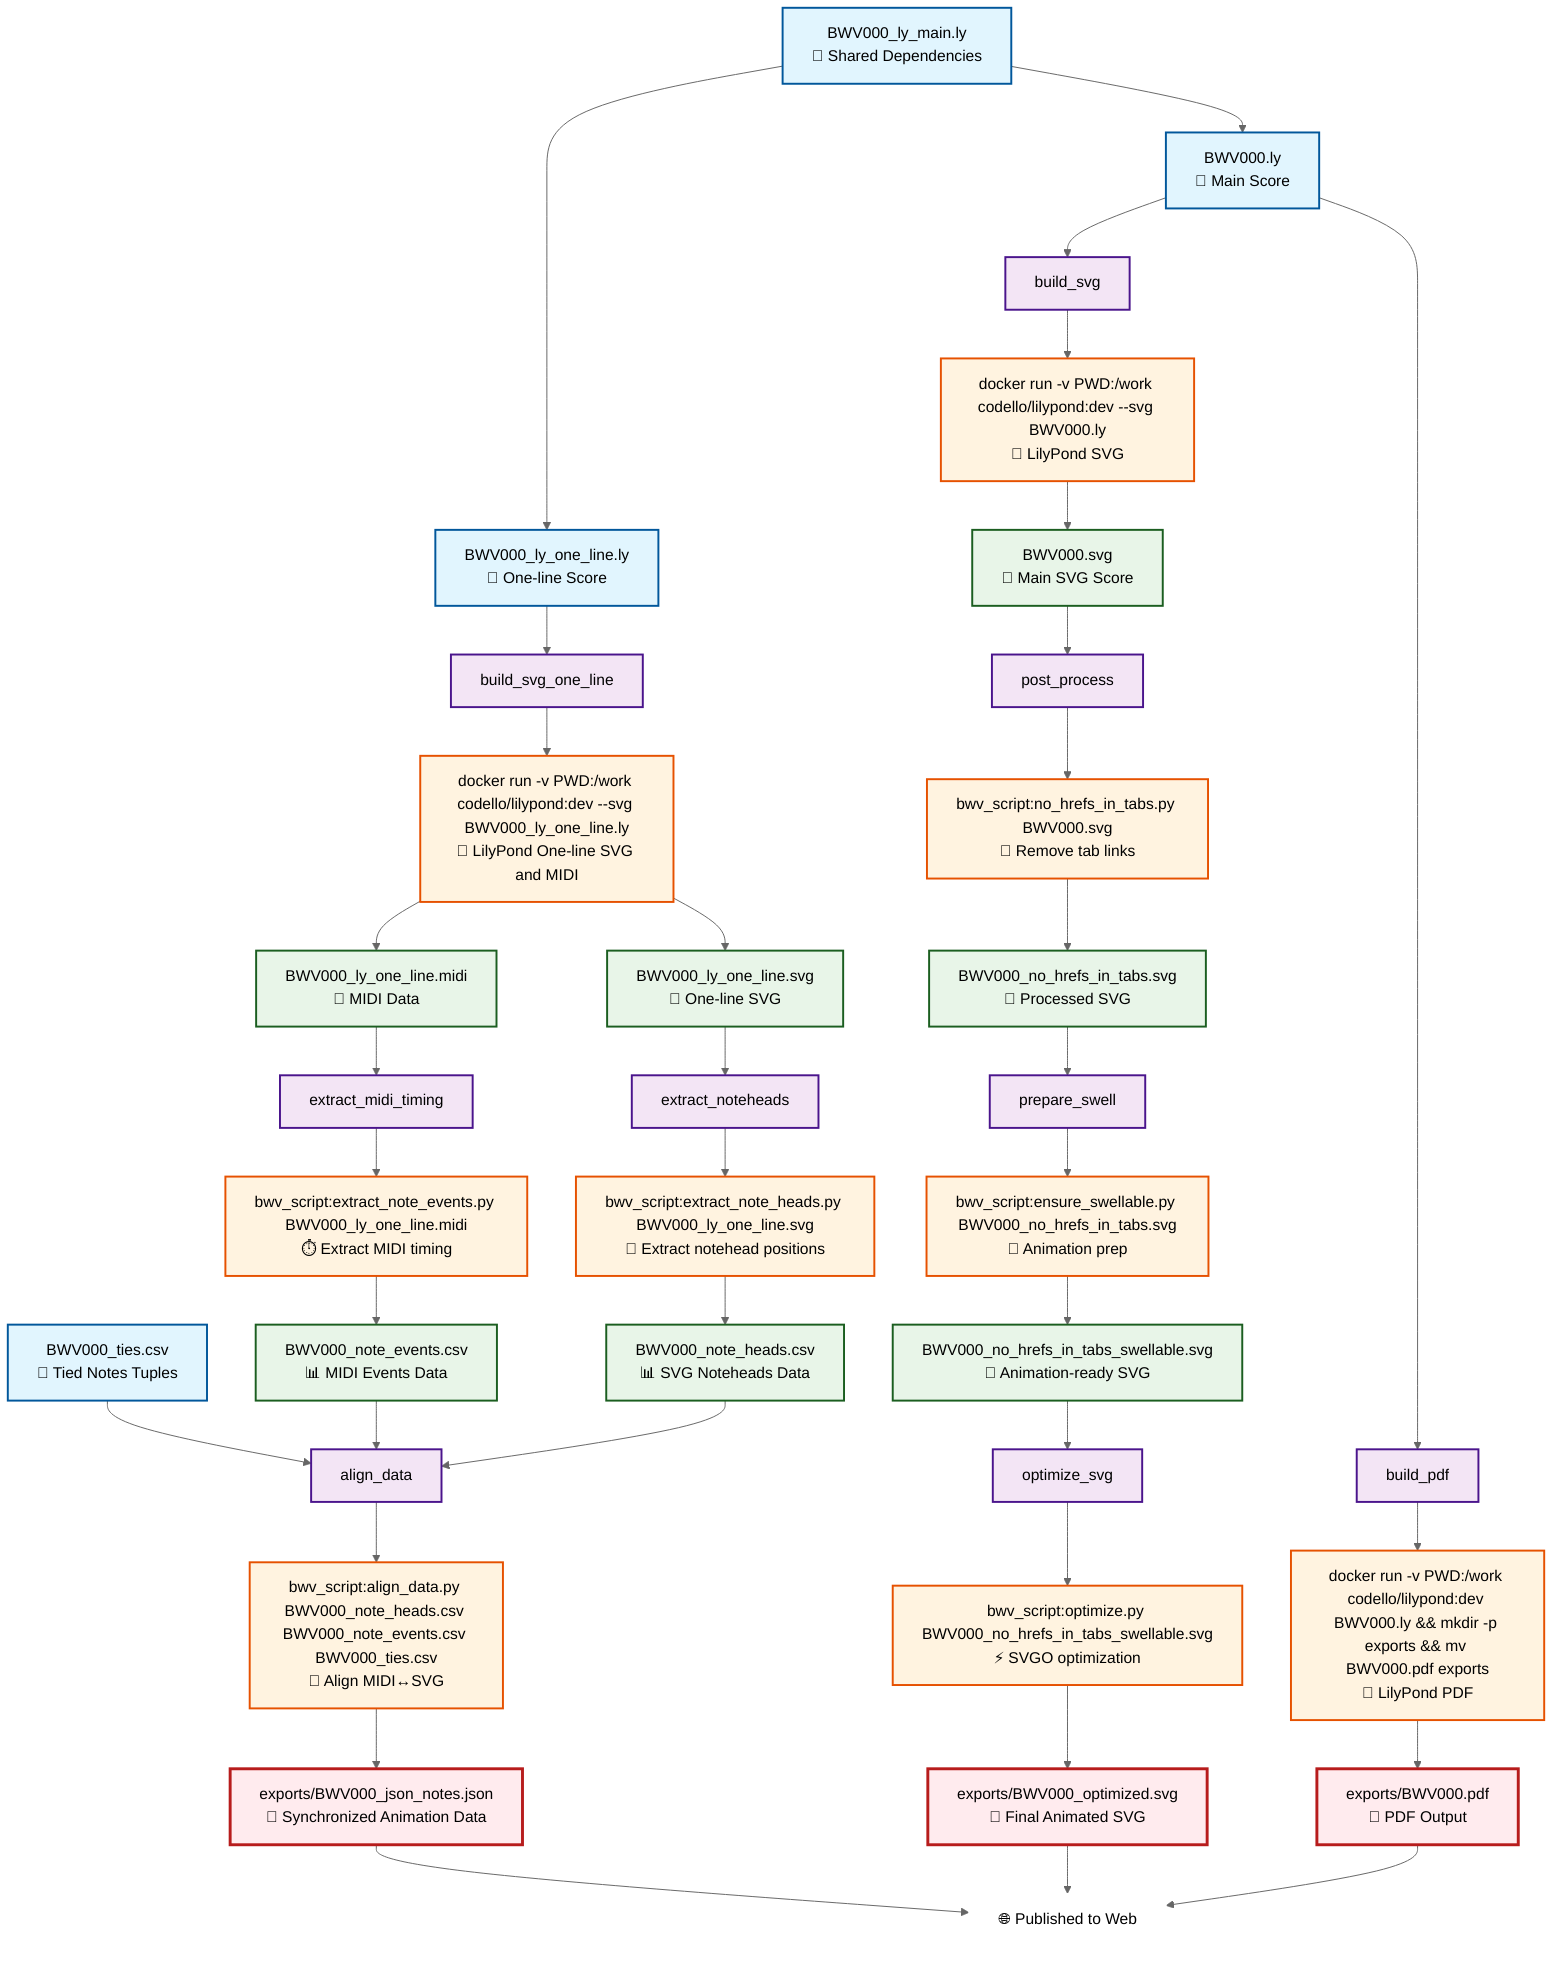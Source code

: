 %%{init: {'theme':'neutral'}}%%
graph TD

%% ============================================================================
%% INPUT NODES
%% ============================================================================
I1[BWV000.ly<br/>📄 Main Score]
I2[BWV000_ly_one_line.ly<br/>📄 One-line Score]
I3[BWV000_ly_main.ly<br/>📄 Shared Dependencies]
I4[BWV000_ties.csv<br/>📄 Tied Notes Tuples]

%% ============================================================================
%% TASK NODES
%% ============================================================================
T1[build_pdf]
T2[build_svg]
T3[build_svg_one_line]
T4[post_process]
T5[prepare_swell]
T6[optimize_svg]
T7[extract_noteheads]
T8[extract_midi_timing]
T9[align_data]

%% ============================================================================
%% RUNNABLE NODES
%% ============================================================================
R1[docker run -v PWD:/work codello/lilypond:dev BWV000.ly && mkdir -p exports && mv BWV000.pdf exports<br/>🐳 LilyPond PDF]
R2[docker run -v PWD:/work codello/lilypond:dev --svg BWV000.ly<br/>🐳 LilyPond SVG]
R3[docker run -v PWD:/work codello/lilypond:dev --svg BWV000_ly_one_line.ly<br/>🐳 LilyPond One-line SVG and MIDI]
R4[bwv_script:no_hrefs_in_tabs.py BWV000.svg<br/>🔗 Remove tab links]
R5[bwv_script:ensure_swellable.py BWV000_no_hrefs_in_tabs.svg<br/>🎯 Animation prep]
R6[bwv_script:optimize.py BWV000_no_hrefs_in_tabs_swellable.svg<br/>⚡ SVGO optimization]
R7[bwv_script:extract_note_heads.py BWV000_ly_one_line.svg<br/>📍 Extract notehead positions]
R8[bwv_script:extract_note_events.py BWV000_ly_one_line.midi<br/>⏱️ Extract MIDI timing]
R9[bwv_script:align_data.py BWV000_note_heads.csv BWV000_note_events.csv BWV000_ties.csv<br/>🎯 Align MIDI↔SVG]

%% ============================================================================
%% OUTPUT NODES
%% ============================================================================
O2[BWV000.svg<br/>🎼 Main SVG Score]
O3[BWV000_ly_one_line.svg<br/>🎼 One-line SVG]
O4[BWV000_ly_one_line.midi<br/>🎵 MIDI Data]
O5[BWV000_no_hrefs_in_tabs.svg<br/>🔄 Processed SVG]
O6[BWV000_no_hrefs_in_tabs_swellable.svg<br/>🎯 Animation-ready SVG]
O7[BWV000_note_heads.csv<br/>📊 SVG Noteheads Data]
O8[BWV000_note_events.csv<br/>📊 MIDI Events Data]

%% ============================================================================
%% EXPORT NODES
%% ============================================================================
E3[exports/BWV000.pdf<br/>📑 PDF Output]
E1[exports/BWV000_optimized.svg<br/>🎨 Final Animated SVG]
E2[exports/BWV000_json_notes.json<br/>🎵 Synchronized Animation Data]

%% ============================================================================
%% DEPENDENCY RELATIONSHIPS
%% ============================================================================
%% Shared dependencies
I3 --> I1
I3 --> I2

%% Input to task relationships
I1 --> T1
I1 --> T2
I2 --> T3
I4 --> T9

%% Task to runnable relationships
T1 --> R1
T2 --> R2
T3 --> R3
T4 --> R4
T5 --> R5
T6 --> R6
T7 --> R7
T8 --> R8
T9 --> R9

%% Runnable to output relationships
R2 --> O2
R3 --> O3
R3 --> O4

%% SVG processing chain
O2 --> T4
R4 --> O5
O5 --> T5
R5 --> O6
O6 --> T6

%% Data extraction parallel branches
O3 --> T7
R7 --> O7
O4 --> T8
R8 --> O8

%% Final data alignment
O7 --> T9
O8 --> T9

%% Final export
R1 --> E3
R6 --> E1
R9 --> E2

%% ============================================================================
%% STYLING
%% ============================================================================
classDef input fill:#e1f5fe,stroke:#01579b,stroke-width:2px
classDef task fill:#f3e5f5,stroke:#4a148c,stroke-width:2px
classDef output fill:#e8f5e8,stroke:#1b5e20,stroke-width:2px
classDef runnable fill:#fff3e0,stroke:#e65100,stroke-width:2px
classDef export fill:#ffebee,stroke:#b71c1c,stroke-width:3px

class I1,I2,I3,I4 input
class T1,T2,T3,T4,T5,T6,T7,T8,T9 task
class O2,O3,O4,O5,O6,O7,O8 output
class R1,R2,R3,R4,R5,R6,R7,R8,R9 runnable
class E3,E1,E2 export

%% ============================================================================
%% BOTTOM ALIGNMENT HACK
%% ============================================================================
bottomAlign["🌐 Published to Web"]
style bottomAlign fill:#ffffff,stroke:#ffffff

E1 --> bottomAlign
E2 --> bottomAlign
E3 --> bottomAlign
